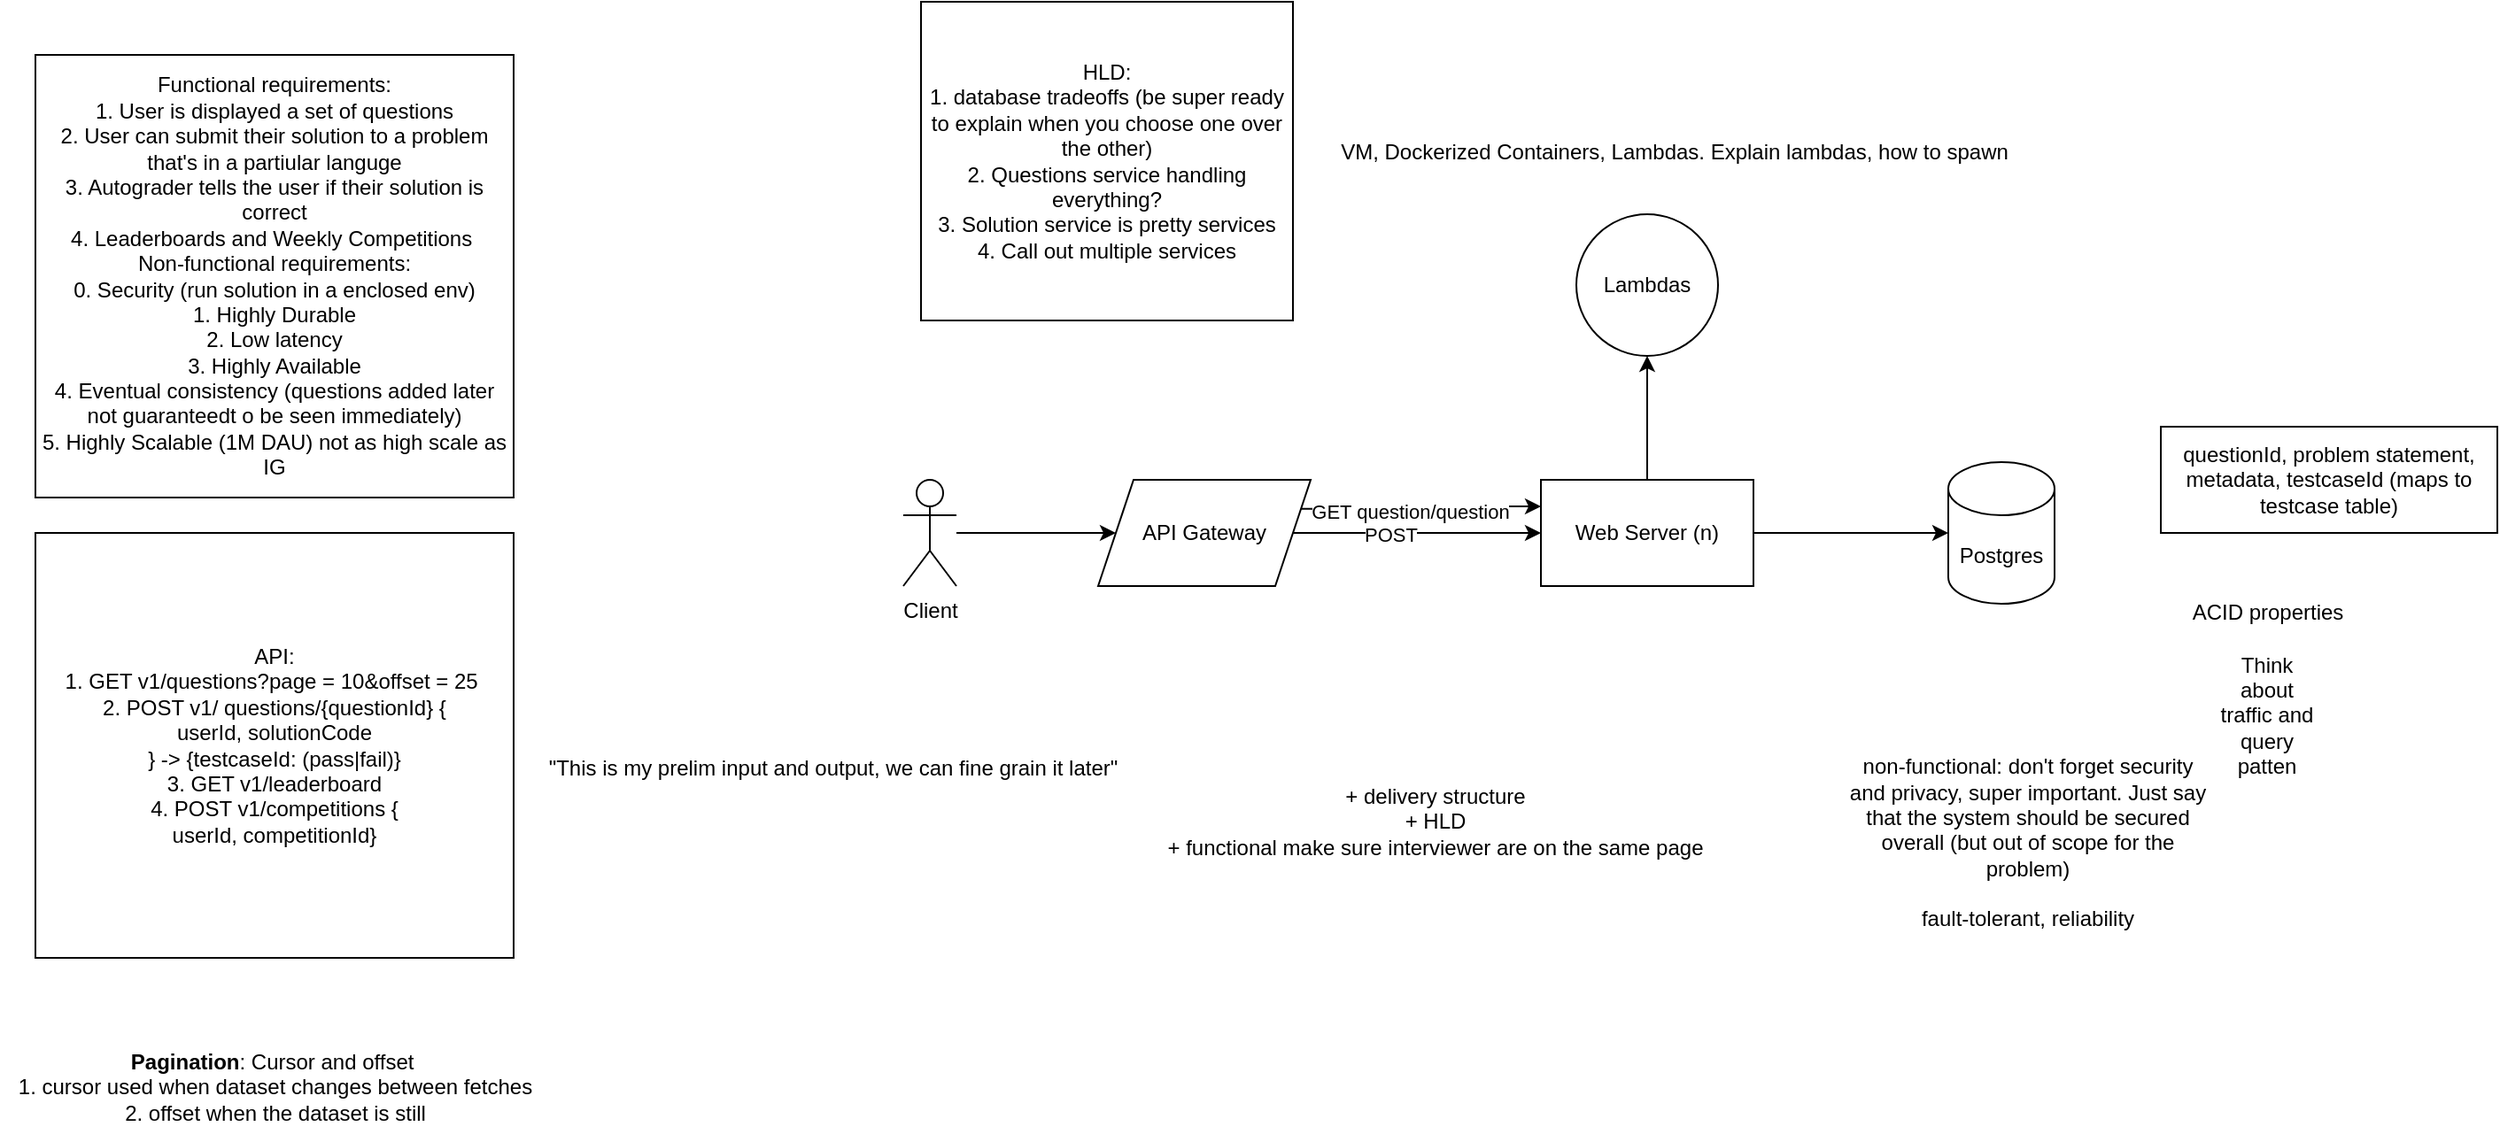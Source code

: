 <mxfile version="27.1.5">
  <diagram name="Page-1" id="Z5L0yhXKp6MArA7WwjhW">
    <mxGraphModel dx="1018" dy="637" grid="1" gridSize="10" guides="1" tooltips="1" connect="1" arrows="1" fold="1" page="0" pageScale="1" pageWidth="850" pageHeight="1100" math="0" shadow="0">
      <root>
        <mxCell id="0" />
        <mxCell id="1" parent="0" />
        <mxCell id="Du6z7Kcsw06nLNlUTcWP-1" value="Functional requirements:&lt;div&gt;1. User is displayed a set of questions&lt;br&gt;2. User can submit their solution to a problem that&#39;s in a partiular languge&lt;br&gt;3. Autograder tells the user if their solution is correct&lt;/div&gt;&lt;div&gt;4. Leaderboards and Weekly Competitions&amp;nbsp;&lt;/div&gt;&lt;div&gt;Non-functional requirements:&lt;/div&gt;&lt;div&gt;0. Security (run solution in a enclosed env)&lt;/div&gt;&lt;div&gt;1. Highly Durable&lt;br&gt;2. Low latency&lt;/div&gt;&lt;div&gt;3. Highly Available&lt;/div&gt;&lt;div&gt;4. Eventual consistency (questions added later not guaranteedt o be seen immediately)&lt;/div&gt;&lt;div&gt;5. Highly Scalable (1M DAU) not as high scale as IG&lt;/div&gt;" style="rounded=0;whiteSpace=wrap;html=1;" vertex="1" parent="1">
          <mxGeometry x="70" y="130" width="270" height="250" as="geometry" />
        </mxCell>
        <mxCell id="Du6z7Kcsw06nLNlUTcWP-2" value="API:&lt;br&gt;1. GET v1/questions?page = 10&amp;amp;offset = 25&amp;nbsp;&lt;div&gt;2. POST v1/ questions/{questionId} {&lt;/div&gt;&lt;div&gt;userId, solutionCode&lt;/div&gt;&lt;div&gt;} -&amp;gt; {testcaseId: (pass|fail)}&lt;/div&gt;&lt;div&gt;3. GET v1/leaderboard&lt;/div&gt;&lt;div&gt;4. POST v1/competitions {&lt;/div&gt;&lt;div&gt;userId, competitionId}&lt;/div&gt;" style="rounded=0;whiteSpace=wrap;html=1;" vertex="1" parent="1">
          <mxGeometry x="70" y="400" width="270" height="240" as="geometry" />
        </mxCell>
        <mxCell id="Du6z7Kcsw06nLNlUTcWP-3" value="&lt;b&gt;Pagination&lt;/b&gt;: Cursor and offset&amp;nbsp;&lt;div&gt;1. cursor used when dataset changes between fetches&lt;/div&gt;&lt;div&gt;2. offset when the dataset is still&lt;/div&gt;" style="text;html=1;align=center;verticalAlign=middle;resizable=0;points=[];autosize=1;strokeColor=none;fillColor=none;" vertex="1" parent="1">
          <mxGeometry x="50" y="683" width="310" height="60" as="geometry" />
        </mxCell>
        <mxCell id="Du6z7Kcsw06nLNlUTcWP-6" style="edgeStyle=orthogonalEdgeStyle;rounded=0;orthogonalLoop=1;jettySize=auto;html=1;" edge="1" parent="1" source="Du6z7Kcsw06nLNlUTcWP-4" target="Du6z7Kcsw06nLNlUTcWP-5">
          <mxGeometry relative="1" as="geometry" />
        </mxCell>
        <mxCell id="Du6z7Kcsw06nLNlUTcWP-4" value="Client" style="shape=umlActor;verticalLabelPosition=bottom;verticalAlign=top;html=1;outlineConnect=0;" vertex="1" parent="1">
          <mxGeometry x="560" y="370" width="30" height="60" as="geometry" />
        </mxCell>
        <mxCell id="Du6z7Kcsw06nLNlUTcWP-7" style="edgeStyle=orthogonalEdgeStyle;rounded=0;orthogonalLoop=1;jettySize=auto;html=1;" edge="1" parent="1" source="Du6z7Kcsw06nLNlUTcWP-5">
          <mxGeometry relative="1" as="geometry">
            <mxPoint x="920" y="400" as="targetPoint" />
          </mxGeometry>
        </mxCell>
        <mxCell id="Du6z7Kcsw06nLNlUTcWP-27" value="POST" style="edgeLabel;html=1;align=center;verticalAlign=middle;resizable=0;points=[];" vertex="1" connectable="0" parent="Du6z7Kcsw06nLNlUTcWP-7">
          <mxGeometry x="-0.27" relative="1" as="geometry">
            <mxPoint x="3" y="1" as="offset" />
          </mxGeometry>
        </mxCell>
        <mxCell id="Du6z7Kcsw06nLNlUTcWP-25" style="edgeStyle=orthogonalEdgeStyle;rounded=0;orthogonalLoop=1;jettySize=auto;html=1;exitX=1;exitY=0.25;exitDx=0;exitDy=0;entryX=0;entryY=0.25;entryDx=0;entryDy=0;" edge="1" parent="1" source="Du6z7Kcsw06nLNlUTcWP-5" target="Du6z7Kcsw06nLNlUTcWP-8">
          <mxGeometry relative="1" as="geometry" />
        </mxCell>
        <mxCell id="Du6z7Kcsw06nLNlUTcWP-26" value="GET question/question" style="edgeLabel;html=1;align=center;verticalAlign=middle;resizable=0;points=[];" vertex="1" connectable="0" parent="Du6z7Kcsw06nLNlUTcWP-25">
          <mxGeometry x="-0.102" y="-1" relative="1" as="geometry">
            <mxPoint as="offset" />
          </mxGeometry>
        </mxCell>
        <mxCell id="Du6z7Kcsw06nLNlUTcWP-5" value="API Gateway" style="shape=parallelogram;perimeter=parallelogramPerimeter;whiteSpace=wrap;html=1;fixedSize=1;" vertex="1" parent="1">
          <mxGeometry x="670" y="370" width="120" height="60" as="geometry" />
        </mxCell>
        <mxCell id="Du6z7Kcsw06nLNlUTcWP-19" value="" style="edgeStyle=orthogonalEdgeStyle;rounded=0;orthogonalLoop=1;jettySize=auto;html=1;" edge="1" parent="1" source="Du6z7Kcsw06nLNlUTcWP-8" target="Du6z7Kcsw06nLNlUTcWP-18">
          <mxGeometry relative="1" as="geometry" />
        </mxCell>
        <mxCell id="Du6z7Kcsw06nLNlUTcWP-8" value="Web Server (n)" style="rounded=0;whiteSpace=wrap;html=1;" vertex="1" parent="1">
          <mxGeometry x="920" y="370" width="120" height="60" as="geometry" />
        </mxCell>
        <mxCell id="Du6z7Kcsw06nLNlUTcWP-9" value="Postgres" style="shape=cylinder3;whiteSpace=wrap;html=1;boundedLbl=1;backgroundOutline=1;size=15;" vertex="1" parent="1">
          <mxGeometry x="1150" y="360" width="60" height="80" as="geometry" />
        </mxCell>
        <mxCell id="Du6z7Kcsw06nLNlUTcWP-10" style="edgeStyle=orthogonalEdgeStyle;rounded=0;orthogonalLoop=1;jettySize=auto;html=1;entryX=0;entryY=0.5;entryDx=0;entryDy=0;entryPerimeter=0;" edge="1" parent="1" source="Du6z7Kcsw06nLNlUTcWP-8" target="Du6z7Kcsw06nLNlUTcWP-9">
          <mxGeometry relative="1" as="geometry" />
        </mxCell>
        <mxCell id="Du6z7Kcsw06nLNlUTcWP-11" value="ACID properties" style="text;html=1;align=center;verticalAlign=middle;resizable=0;points=[];autosize=1;strokeColor=none;fillColor=none;" vertex="1" parent="1">
          <mxGeometry x="1275" y="430" width="110" height="30" as="geometry" />
        </mxCell>
        <mxCell id="Du6z7Kcsw06nLNlUTcWP-12" value="Think about traffic and query patten" style="text;html=1;align=center;verticalAlign=middle;whiteSpace=wrap;rounded=0;" vertex="1" parent="1">
          <mxGeometry x="1300" y="488" width="60" height="30" as="geometry" />
        </mxCell>
        <mxCell id="Du6z7Kcsw06nLNlUTcWP-16" value="questionId, problem statement, metadata, testcaseId (maps to testcase table)" style="whiteSpace=wrap;html=1;" vertex="1" parent="1">
          <mxGeometry x="1270" y="340" width="190" height="60" as="geometry" />
        </mxCell>
        <mxCell id="Du6z7Kcsw06nLNlUTcWP-18" value="Lambdas" style="ellipse;whiteSpace=wrap;html=1;rounded=0;" vertex="1" parent="1">
          <mxGeometry x="940" y="220" width="80" height="80" as="geometry" />
        </mxCell>
        <mxCell id="Du6z7Kcsw06nLNlUTcWP-20" value="VM, Dockerized Containers, Lambdas. Explain lambdas, how to spawn" style="text;html=1;align=center;verticalAlign=middle;resizable=0;points=[];autosize=1;strokeColor=none;fillColor=none;" vertex="1" parent="1">
          <mxGeometry x="795" y="170" width="400" height="30" as="geometry" />
        </mxCell>
        <mxCell id="Du6z7Kcsw06nLNlUTcWP-21" value="+ delivery structure&lt;div&gt;+ HLD&lt;/div&gt;&lt;div&gt;+ functional make sure interviewer are on the same page&lt;/div&gt;" style="text;html=1;align=center;verticalAlign=middle;resizable=0;points=[];autosize=1;strokeColor=none;fillColor=none;" vertex="1" parent="1">
          <mxGeometry x="695" y="533" width="330" height="60" as="geometry" />
        </mxCell>
        <mxCell id="Du6z7Kcsw06nLNlUTcWP-22" value="non-functional: don&#39;t forget security and privacy, super important. Just say that the system should be secured overall (but out of scope for the problem)&lt;div&gt;&lt;br&gt;&lt;/div&gt;&lt;div&gt;fault-tolerant, reliability&lt;/div&gt;" style="text;html=1;align=center;verticalAlign=middle;whiteSpace=wrap;rounded=0;" vertex="1" parent="1">
          <mxGeometry x="1090" y="560" width="210" height="30" as="geometry" />
        </mxCell>
        <mxCell id="Du6z7Kcsw06nLNlUTcWP-23" value="&quot;This is my prelim input and output, we can fine grain it later&quot;" style="text;html=1;align=center;verticalAlign=middle;resizable=0;points=[];autosize=1;strokeColor=none;fillColor=none;" vertex="1" parent="1">
          <mxGeometry x="350" y="518" width="340" height="30" as="geometry" />
        </mxCell>
        <mxCell id="Du6z7Kcsw06nLNlUTcWP-24" value="HLD:&lt;div&gt;1. database tradeoffs (be super ready to explain when you choose one over the other)&lt;/div&gt;&lt;div&gt;2. Questions service handling everything?&lt;/div&gt;&lt;div&gt;3. Solution service is pretty services&lt;/div&gt;&lt;div&gt;4. Call out multiple services&lt;/div&gt;" style="rounded=0;whiteSpace=wrap;html=1;" vertex="1" parent="1">
          <mxGeometry x="570" y="100" width="210" height="180" as="geometry" />
        </mxCell>
      </root>
    </mxGraphModel>
  </diagram>
</mxfile>
